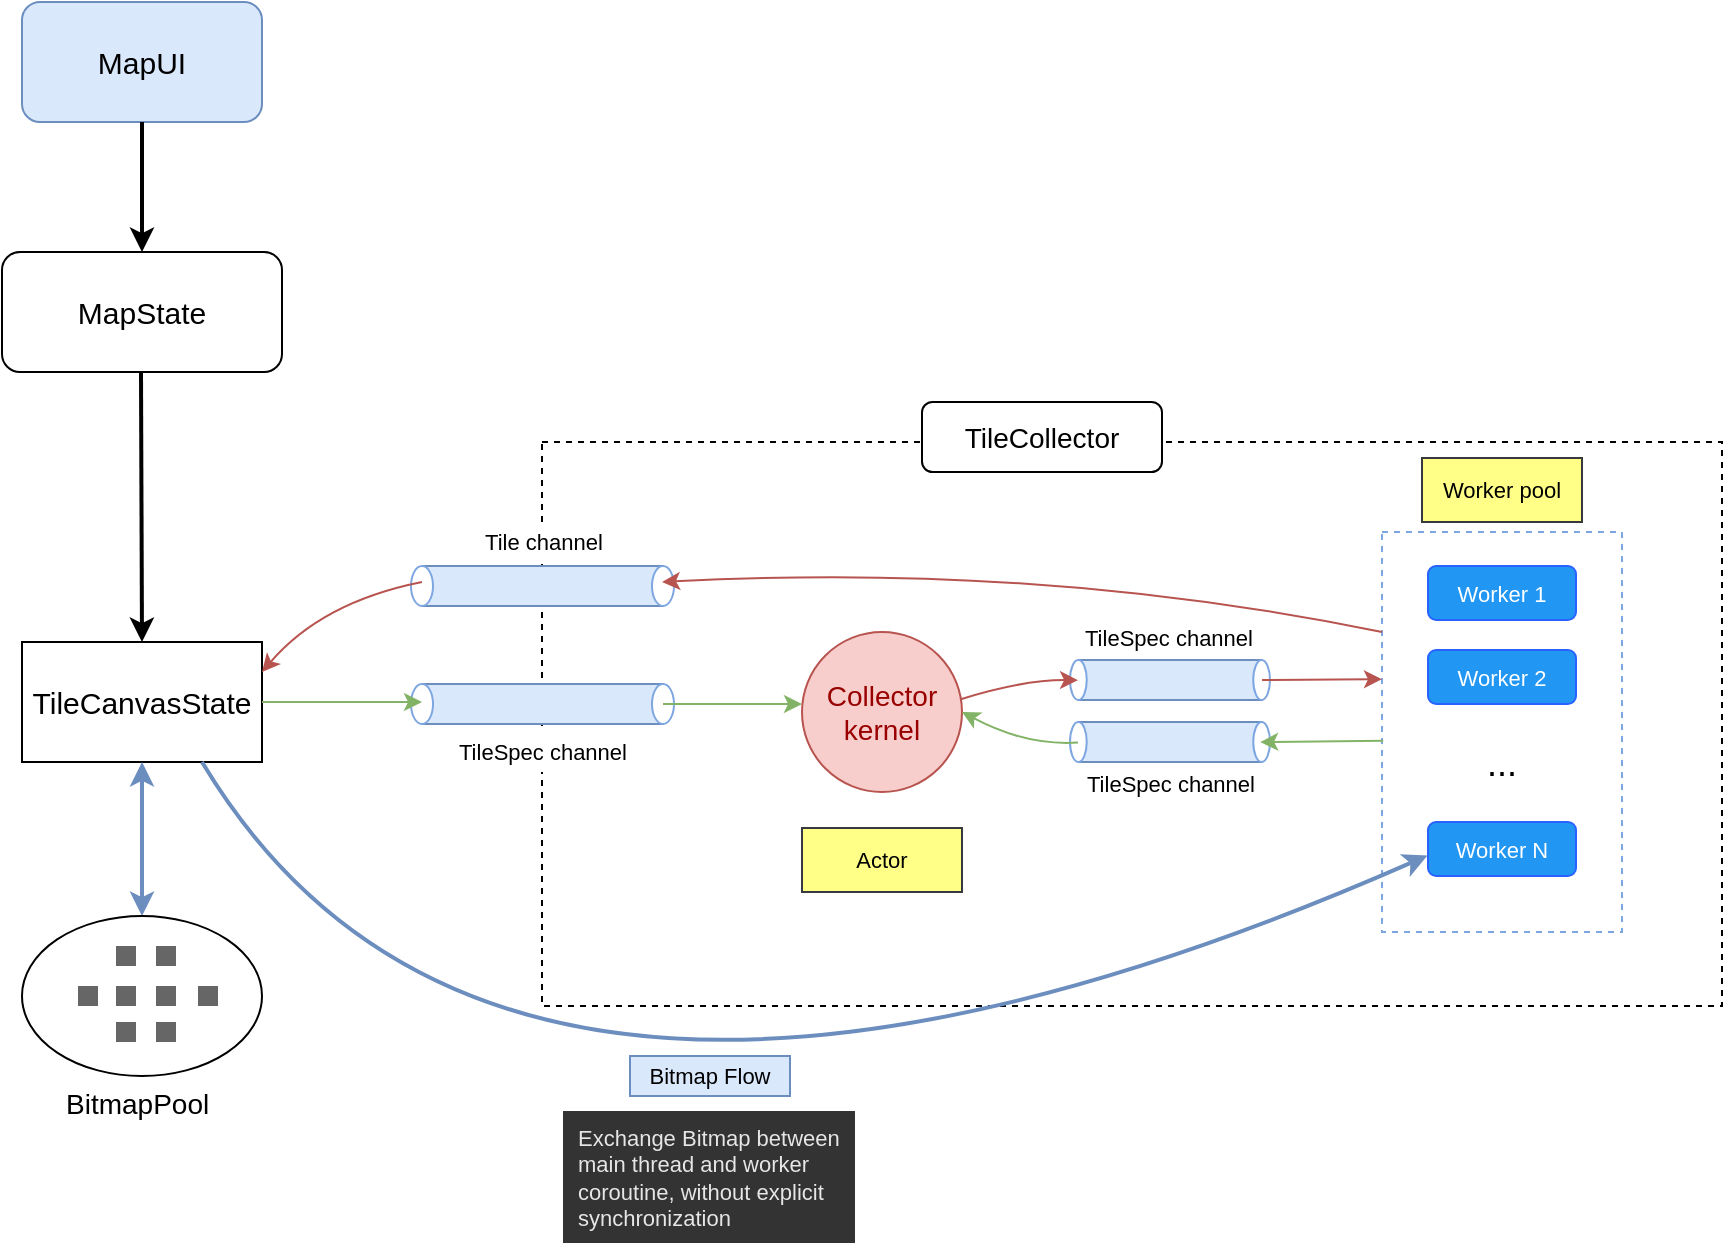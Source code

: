 <mxfile version="14.8.1" type="google"><diagram name="Page-1" id="b33cb84f-bf7a-9ccf-f142-242d16432e5d"><mxGraphModel dx="1977" dy="1073" grid="1" gridSize="10" guides="1" tooltips="1" connect="1" arrows="1" fold="1" page="1" pageScale="1.5" pageWidth="1169" pageHeight="826" background="#ffffff" math="0" shadow="0"><root><mxCell id="0" style=";html=1;"/><mxCell id="1" style=";html=1;" parent="0"/><mxCell id="uWpwz28FaIyUqnYT2B8f-2" value="&lt;font style=&quot;font-size: 15px&quot;&gt;MapUI&lt;/font&gt;" style="rounded=1;whiteSpace=wrap;html=1;fillColor=#dae8fc;strokeColor=#6c8ebf;" parent="1" vertex="1"><mxGeometry x="890" y="180" width="120" height="60" as="geometry"/></mxCell><mxCell id="uWpwz28FaIyUqnYT2B8f-3" value="&lt;font style=&quot;font-size: 15px&quot;&gt;MapState&lt;br&gt;&lt;/font&gt;" style="rounded=1;whiteSpace=wrap;html=1;" parent="1" vertex="1"><mxGeometry x="880" y="305" width="140" height="60" as="geometry"/></mxCell><mxCell id="uWpwz28FaIyUqnYT2B8f-8" value="&lt;font style=&quot;font-size: 15px&quot;&gt;TileCanvasState&lt;/font&gt;" style="rounded=0;whiteSpace=wrap;html=1;" parent="1" vertex="1"><mxGeometry x="890" y="500" width="120" height="60" as="geometry"/></mxCell><mxCell id="uWpwz28FaIyUqnYT2B8f-24" value="BitmapPool&lt;br&gt;" style="text;html=1;resizable=0;points=[];autosize=1;align=left;verticalAlign=top;spacingTop=-4;fontSize=14;" parent="1" vertex="1"><mxGeometry x="910" y="720" width="90" height="20" as="geometry"/></mxCell><mxCell id="uWpwz28FaIyUqnYT2B8f-26" value="" style="endArrow=classic;html=1;strokeWidth=2;fontSize=14;entryX=0.5;entryY=1;entryDx=0;entryDy=0;fillColor=#dae8fc;strokeColor=#6c8ebf;exitX=0.5;exitY=0;exitDx=0;exitDy=0;startArrow=classic;startFill=1;" parent="1" source="uWpwz28FaIyUqnYT2B8f-14" target="uWpwz28FaIyUqnYT2B8f-8" edge="1"><mxGeometry width="50" height="50" relative="1" as="geometry"><mxPoint x="970" y="610" as="sourcePoint"/><mxPoint x="1360.161" y="339.839" as="targetPoint"/></mxGeometry></mxCell><mxCell id="uWpwz28FaIyUqnYT2B8f-27" value="" style="rounded=0;whiteSpace=wrap;html=1;fontSize=14;dashed=1;" parent="1" vertex="1"><mxGeometry x="1150" y="400" width="590" height="282" as="geometry"/></mxCell><mxCell id="uWpwz28FaIyUqnYT2B8f-28" value="TileCollector" style="rounded=1;whiteSpace=wrap;html=1;fontSize=14;" parent="1" vertex="1"><mxGeometry x="1340" y="380" width="120" height="35" as="geometry"/></mxCell><mxCell id="uWpwz28FaIyUqnYT2B8f-18" value="" style="whiteSpace=wrap;html=1;rounded=0;shadow=0;strokeWidth=1;fillColor=#666666;fontSize=24;align=right;strokeColor=none;" parent="1" vertex="1"><mxGeometry x="981" y="657" width="10" height="10" as="geometry"/></mxCell><mxCell id="uWpwz28FaIyUqnYT2B8f-14" value="" style="ellipse;whiteSpace=wrap;html=1;" parent="1" vertex="1"><mxGeometry x="890" y="637" width="120" height="80" as="geometry"/></mxCell><mxCell id="2a5a01dd2e413fbf-12" value="" style="whiteSpace=wrap;html=1;rounded=0;shadow=0;strokeWidth=1;fillColor=#666666;fontSize=24;align=right;strokeColor=none;" parent="1" vertex="1"><mxGeometry x="937" y="652" width="10" height="10" as="geometry"/></mxCell><mxCell id="uWpwz28FaIyUqnYT2B8f-15" value="" style="whiteSpace=wrap;html=1;rounded=0;shadow=0;strokeWidth=1;fillColor=#666666;fontSize=24;align=right;strokeColor=none;" parent="1" vertex="1"><mxGeometry x="957" y="652" width="10" height="10" as="geometry"/></mxCell><mxCell id="uWpwz28FaIyUqnYT2B8f-17" value="" style="whiteSpace=wrap;html=1;rounded=0;shadow=0;strokeWidth=1;fillColor=#666666;fontSize=24;align=right;strokeColor=none;" parent="1" vertex="1"><mxGeometry x="918" y="672" width="10" height="10" as="geometry"/></mxCell><mxCell id="uWpwz28FaIyUqnYT2B8f-19" value="" style="whiteSpace=wrap;html=1;rounded=0;shadow=0;strokeWidth=1;fillColor=#666666;fontSize=24;align=right;strokeColor=none;" parent="1" vertex="1"><mxGeometry x="978" y="672" width="10" height="10" as="geometry"/></mxCell><mxCell id="uWpwz28FaIyUqnYT2B8f-20" value="" style="whiteSpace=wrap;html=1;rounded=0;shadow=0;strokeWidth=1;fillColor=#666666;fontSize=24;align=right;strokeColor=none;" parent="1" vertex="1"><mxGeometry x="937" y="672" width="10" height="10" as="geometry"/></mxCell><mxCell id="uWpwz28FaIyUqnYT2B8f-21" value="" style="whiteSpace=wrap;html=1;rounded=0;shadow=0;strokeWidth=1;fillColor=#666666;fontSize=24;align=right;strokeColor=none;" parent="1" vertex="1"><mxGeometry x="957" y="672" width="10" height="10" as="geometry"/></mxCell><mxCell id="uWpwz28FaIyUqnYT2B8f-22" value="" style="whiteSpace=wrap;html=1;rounded=0;shadow=0;strokeWidth=1;fillColor=#666666;fontSize=24;align=right;strokeColor=none;" parent="1" vertex="1"><mxGeometry x="937" y="690" width="10" height="10" as="geometry"/></mxCell><mxCell id="uWpwz28FaIyUqnYT2B8f-23" value="" style="whiteSpace=wrap;html=1;rounded=0;shadow=0;strokeWidth=1;fillColor=#666666;fontSize=24;align=right;strokeColor=none;" parent="1" vertex="1"><mxGeometry x="957" y="690" width="10" height="10" as="geometry"/></mxCell><mxCell id="uWpwz28FaIyUqnYT2B8f-44" value="" style="group" parent="1" vertex="1" connectable="0"><mxGeometry x="1084.5" y="521" width="131.5" height="20" as="geometry"/></mxCell><mxCell id="uWpwz28FaIyUqnYT2B8f-41" value="" style="rounded=0;whiteSpace=wrap;html=1;fillColor=#dae8fc;strokeColor=#6c8ebf;" parent="uWpwz28FaIyUqnYT2B8f-44" vertex="1"><mxGeometry x="6" width="120" height="20" as="geometry"/></mxCell><mxCell id="uWpwz28FaIyUqnYT2B8f-38" value="" style="ellipse;whiteSpace=wrap;html=1;rounded=1;fontSize=14;strokeColor=#7EA6E0;" parent="uWpwz28FaIyUqnYT2B8f-44" vertex="1"><mxGeometry width="11" height="20" as="geometry"/></mxCell><mxCell id="uWpwz28FaIyUqnYT2B8f-43" value="" style="ellipse;whiteSpace=wrap;html=1;rounded=1;fontSize=14;strokeColor=#7EA6E0;" parent="uWpwz28FaIyUqnYT2B8f-44" vertex="1"><mxGeometry x="120.5" width="11" height="20" as="geometry"/></mxCell><mxCell id="uWpwz28FaIyUqnYT2B8f-45" value="&lt;font color=&quot;#990000&quot;&gt;Collector&lt;br&gt;kernel&lt;br&gt;&lt;/font&gt;" style="ellipse;whiteSpace=wrap;html=1;aspect=fixed;rounded=1;fillColor=#f8cecc;fontSize=14;strokeColor=#b85450;" parent="1" vertex="1"><mxGeometry x="1280" y="495" width="80" height="80" as="geometry"/></mxCell><mxCell id="uWpwz28FaIyUqnYT2B8f-51" value="" style="group" parent="1" vertex="1" connectable="0"><mxGeometry x="1084.5" y="462" width="131.5" height="20" as="geometry"/></mxCell><mxCell id="uWpwz28FaIyUqnYT2B8f-52" value="" style="rounded=0;whiteSpace=wrap;html=1;fillColor=#dae8fc;strokeColor=#6c8ebf;" parent="uWpwz28FaIyUqnYT2B8f-51" vertex="1"><mxGeometry x="6" width="120" height="20" as="geometry"/></mxCell><mxCell id="uWpwz28FaIyUqnYT2B8f-53" value="" style="ellipse;whiteSpace=wrap;html=1;rounded=1;fontSize=14;strokeColor=#7EA6E0;" parent="uWpwz28FaIyUqnYT2B8f-51" vertex="1"><mxGeometry width="11" height="20" as="geometry"/></mxCell><mxCell id="uWpwz28FaIyUqnYT2B8f-54" value="" style="ellipse;whiteSpace=wrap;html=1;rounded=1;fontSize=14;strokeColor=#7EA6E0;" parent="uWpwz28FaIyUqnYT2B8f-51" vertex="1"><mxGeometry x="120.5" width="11" height="20" as="geometry"/></mxCell><mxCell id="uWpwz28FaIyUqnYT2B8f-58" value="TileSpec channel" style="text;html=1;align=center;verticalAlign=middle;whiteSpace=wrap;rounded=0;fontSize=11;fillColor=#ffffff;gradientColor=#ffffff;" parent="1" vertex="1"><mxGeometry x="1100.5" y="545" width="99" height="20" as="geometry"/></mxCell><mxCell id="uWpwz28FaIyUqnYT2B8f-59" value="&lt;font style=&quot;font-size: 11px;&quot;&gt;Tile channel&lt;/font&gt;" style="text;html=1;align=center;verticalAlign=middle;whiteSpace=wrap;rounded=0;fontSize=11;fillColor=#ffffff;" parent="1" vertex="1"><mxGeometry x="1110.5" y="440" width="80" height="20" as="geometry"/></mxCell><mxCell id="uWpwz28FaIyUqnYT2B8f-61" value="" style="rounded=0;whiteSpace=wrap;html=1;strokeColor=#7EA6E0;fillColor=#ffffff;gradientColor=#ffffff;fontSize=11;dashed=1;" parent="1" vertex="1"><mxGeometry x="1570" y="445" width="120" height="200" as="geometry"/></mxCell><mxCell id="uWpwz28FaIyUqnYT2B8f-64" value="Actor" style="rounded=0;whiteSpace=wrap;html=1;strokeColor=#36393d;fillColor=#ffff88;fontSize=11;" parent="1" vertex="1"><mxGeometry x="1280" y="593" width="80" height="32" as="geometry"/></mxCell><mxCell id="uWpwz28FaIyUqnYT2B8f-65" value="Worker pool" style="rounded=0;whiteSpace=wrap;html=1;strokeColor=#36393d;fillColor=#ffff88;fontSize=11;" parent="1" vertex="1"><mxGeometry x="1590" y="408" width="80" height="32" as="geometry"/></mxCell><mxCell id="uWpwz28FaIyUqnYT2B8f-66" value="" style="group" parent="1" vertex="1" connectable="0"><mxGeometry x="1414" y="509" width="100" height="20" as="geometry"/></mxCell><mxCell id="uWpwz28FaIyUqnYT2B8f-67" value="" style="rounded=0;whiteSpace=wrap;html=1;fillColor=#dae8fc;strokeColor=#6c8ebf;" parent="uWpwz28FaIyUqnYT2B8f-66" vertex="1"><mxGeometry x="4.563" width="91.255" height="20" as="geometry"/></mxCell><mxCell id="uWpwz28FaIyUqnYT2B8f-68" value="" style="ellipse;whiteSpace=wrap;html=1;rounded=1;fontSize=14;strokeColor=#7EA6E0;" parent="uWpwz28FaIyUqnYT2B8f-66" vertex="1"><mxGeometry width="8.365" height="20" as="geometry"/></mxCell><mxCell id="uWpwz28FaIyUqnYT2B8f-69" value="" style="ellipse;whiteSpace=wrap;html=1;rounded=1;fontSize=14;strokeColor=#7EA6E0;" parent="uWpwz28FaIyUqnYT2B8f-66" vertex="1"><mxGeometry x="91.635" width="8.365" height="20" as="geometry"/></mxCell><mxCell id="uWpwz28FaIyUqnYT2B8f-70" value="" style="group" parent="1" vertex="1" connectable="0"><mxGeometry x="1414" y="540" width="100" height="20" as="geometry"/></mxCell><mxCell id="uWpwz28FaIyUqnYT2B8f-71" value="" style="rounded=0;whiteSpace=wrap;html=1;fillColor=#dae8fc;strokeColor=#6c8ebf;" parent="uWpwz28FaIyUqnYT2B8f-70" vertex="1"><mxGeometry x="4.563" width="91.255" height="20" as="geometry"/></mxCell><mxCell id="uWpwz28FaIyUqnYT2B8f-72" value="" style="ellipse;whiteSpace=wrap;html=1;rounded=1;fontSize=14;strokeColor=#7EA6E0;" parent="uWpwz28FaIyUqnYT2B8f-70" vertex="1"><mxGeometry width="8.365" height="20" as="geometry"/></mxCell><mxCell id="uWpwz28FaIyUqnYT2B8f-73" value="" style="ellipse;whiteSpace=wrap;html=1;rounded=1;fontSize=14;strokeColor=#7EA6E0;" parent="uWpwz28FaIyUqnYT2B8f-70" vertex="1"><mxGeometry x="91.635" width="8.365" height="20" as="geometry"/></mxCell><mxCell id="uWpwz28FaIyUqnYT2B8f-74" value="" style="curved=1;endArrow=classic;html=1;strokeWidth=1;fontSize=14;entryX=0;entryY=0.5;entryDx=0;entryDy=0;exitX=0.988;exitY=0.372;exitDx=0;exitDy=0;fillColor=#f8cecc;strokeColor=#b85450;exitPerimeter=0;" parent="1" edge="1"><mxGeometry width="50" height="50" relative="1" as="geometry"><mxPoint x="1359.029" y="528.728" as="sourcePoint"/><mxPoint x="1418.015" y="519.068" as="targetPoint"/><Array as="points"><mxPoint x="1390" y="519"/></Array></mxGeometry></mxCell><mxCell id="uWpwz28FaIyUqnYT2B8f-75" value="TileSpec channel" style="text;html=1;align=center;verticalAlign=middle;whiteSpace=wrap;rounded=0;fontSize=11;fillColor=#ffffff;gradientColor=#ffffff;" parent="1" vertex="1"><mxGeometry x="1414" y="488" width="99" height="20" as="geometry"/></mxCell><mxCell id="uWpwz28FaIyUqnYT2B8f-76" value="TileSpec channel" style="text;html=1;align=center;verticalAlign=middle;whiteSpace=wrap;rounded=0;fontSize=11;fillColor=#ffffff;gradientColor=#ffffff;" parent="1" vertex="1"><mxGeometry x="1414.5" y="561" width="99" height="20" as="geometry"/></mxCell><mxCell id="uWpwz28FaIyUqnYT2B8f-77" value="" style="curved=1;endArrow=classic;html=1;strokeWidth=1;fontSize=14;fillColor=#d5e8d4;strokeColor=#82b366;entryX=1;entryY=0.5;entryDx=0;entryDy=0;" parent="1" target="uWpwz28FaIyUqnYT2B8f-45" edge="1"><mxGeometry width="50" height="50" relative="1" as="geometry"><mxPoint x="1418.002" y="550.27" as="sourcePoint"/><mxPoint x="1364.777" y="538.32" as="targetPoint"/><Array as="points"><mxPoint x="1392" y="552"/></Array></mxGeometry></mxCell><mxCell id="uWpwz28FaIyUqnYT2B8f-79" value="" style="endArrow=none;html=1;strokeWidth=1;fontSize=11;entryX=0.005;entryY=0.522;entryDx=0;entryDy=0;entryPerimeter=0;exitX=1;exitY=0.5;exitDx=0;exitDy=0;fillColor=#d5e8d4;strokeColor=#82b366;startArrow=classic;startFill=1;endFill=0;" parent="1" target="uWpwz28FaIyUqnYT2B8f-61" edge="1"><mxGeometry width="50" height="50" relative="1" as="geometry"><mxPoint x="1509.07" y="550.023" as="sourcePoint"/><mxPoint x="1564.651" y="549.558" as="targetPoint"/></mxGeometry></mxCell><mxCell id="uWpwz28FaIyUqnYT2B8f-81" value="" style="endArrow=none;html=1;strokeWidth=1;fontSize=11;fillColor=#f8cecc;strokeColor=#b85450;entryX=1;entryY=0.5;entryDx=0;entryDy=0;exitX=0;exitY=0.368;exitDx=0;exitDy=0;exitPerimeter=0;startArrow=classic;startFill=1;endFill=0;" parent="1" source="uWpwz28FaIyUqnYT2B8f-61" edge="1"><mxGeometry width="50" height="50" relative="1" as="geometry"><mxPoint x="1567.129" y="518.548" as="sourcePoint"/><mxPoint x="1510.032" y="519.032" as="targetPoint"/></mxGeometry></mxCell><mxCell id="uWpwz28FaIyUqnYT2B8f-84" value="Worker 1" style="rounded=1;whiteSpace=wrap;html=1;strokeColor=#2962FF;fillColor=#2196F3;fontSize=11;fontColor=#ffffff;" parent="1" vertex="1"><mxGeometry x="1593" y="462" width="74" height="27" as="geometry"/></mxCell><mxCell id="uWpwz28FaIyUqnYT2B8f-85" value="Worker 2" style="rounded=1;whiteSpace=wrap;html=1;strokeColor=#2962FF;fillColor=#2196F3;fontSize=11;fontColor=#ffffff;" parent="1" vertex="1"><mxGeometry x="1593" y="504" width="74" height="27" as="geometry"/></mxCell><mxCell id="uWpwz28FaIyUqnYT2B8f-86" value="Worker N" style="rounded=1;whiteSpace=wrap;html=1;strokeColor=#2962FF;fillColor=#2196F3;fontSize=11;fontColor=#ffffff;" parent="1" vertex="1"><mxGeometry x="1593" y="590" width="74" height="27" as="geometry"/></mxCell><mxCell id="uWpwz28FaIyUqnYT2B8f-87" value="&lt;font style=&quot;font-size: 18px&quot;&gt;...&lt;/font&gt;" style="text;html=1;strokeColor=none;fillColor=none;align=center;verticalAlign=middle;whiteSpace=wrap;rounded=0;fontSize=11;" parent="1" vertex="1"><mxGeometry x="1610" y="550.5" width="40" height="20" as="geometry"/></mxCell><mxCell id="uWpwz28FaIyUqnYT2B8f-88" value="" style="endArrow=classic;html=1;strokeWidth=2;fontSize=11;entryX=-0.003;entryY=0.621;entryDx=0;entryDy=0;entryPerimeter=0;exitX=0.75;exitY=1;exitDx=0;exitDy=0;curved=1;fillColor=#dae8fc;strokeColor=#6c8ebf;" parent="1" source="uWpwz28FaIyUqnYT2B8f-8" target="uWpwz28FaIyUqnYT2B8f-86" edge="1"><mxGeometry width="50" height="50" relative="1" as="geometry"><mxPoint x="1030" y="710" as="sourcePoint"/><mxPoint x="1080" y="660" as="targetPoint"/><Array as="points"><mxPoint x="1130" y="810"/></Array></mxGeometry></mxCell><mxCell id="uWpwz28FaIyUqnYT2B8f-89" value="Bitmap Flow" style="text;html=1;strokeColor=#6c8ebf;fillColor=#dae8fc;align=center;verticalAlign=middle;whiteSpace=wrap;rounded=0;fontSize=11;" parent="1" vertex="1"><mxGeometry x="1194" y="707" width="80" height="20" as="geometry"/></mxCell><mxCell id="uWpwz28FaIyUqnYT2B8f-90" value="&lt;div style=&quot;text-align: left&quot;&gt;&lt;font color=&quot;#e6e6e6&quot;&gt;&lt;span&gt;Exchange Bitmap&amp;nbsp;&lt;/span&gt;&lt;span&gt;between main thread and worker coroutine, without explicit synchronization&lt;/span&gt;&lt;/font&gt;&lt;/div&gt;" style="text;html=1;strokeColor=#333333;fillColor=#333333;align=center;verticalAlign=middle;whiteSpace=wrap;rounded=0;fontSize=11;fontColor=#333333;spacingLeft=6;" parent="1" vertex="1"><mxGeometry x="1161" y="735" width="145" height="65" as="geometry"/></mxCell><mxCell id="pbnOeG9J59A1iya28iAz-4" value="" style="endArrow=classic;html=1;entryX=0.455;entryY=0.4;entryDx=0;entryDy=0;entryPerimeter=0;exitX=0;exitY=0.25;exitDx=0;exitDy=0;curved=1;fillColor=#f8cecc;strokeColor=#b85450;" parent="1" source="uWpwz28FaIyUqnYT2B8f-61" target="uWpwz28FaIyUqnYT2B8f-54" edge="1"><mxGeometry width="50" height="50" relative="1" as="geometry"><mxPoint x="1270" y="500" as="sourcePoint"/><mxPoint x="1320" y="450" as="targetPoint"/><Array as="points"><mxPoint x="1400" y="460"/></Array></mxGeometry></mxCell><mxCell id="pbnOeG9J59A1iya28iAz-5" value="" style="endArrow=classic;html=1;exitX=0.5;exitY=0.4;exitDx=0;exitDy=0;exitPerimeter=0;entryX=1;entryY=0.25;entryDx=0;entryDy=0;fillColor=#f8cecc;strokeColor=#b85450;curved=1;" parent="1" source="uWpwz28FaIyUqnYT2B8f-53" target="uWpwz28FaIyUqnYT2B8f-8" edge="1"><mxGeometry width="50" height="50" relative="1" as="geometry"><mxPoint x="1040" y="550" as="sourcePoint"/><mxPoint x="1090" y="500" as="targetPoint"/><Array as="points"><mxPoint x="1040" y="480"/></Array></mxGeometry></mxCell><mxCell id="pbnOeG9J59A1iya28iAz-6" value="" style="endArrow=classic;html=1;entryX=0.5;entryY=0.45;entryDx=0;entryDy=0;entryPerimeter=0;exitX=1;exitY=0.5;exitDx=0;exitDy=0;fillColor=#d5e8d4;strokeColor=#82b366;" parent="1" source="uWpwz28FaIyUqnYT2B8f-8" target="uWpwz28FaIyUqnYT2B8f-38" edge="1"><mxGeometry width="50" height="50" relative="1" as="geometry"><mxPoint x="1040" y="590" as="sourcePoint"/><mxPoint x="1090" y="540" as="targetPoint"/></mxGeometry></mxCell><mxCell id="pbnOeG9J59A1iya28iAz-7" value="" style="endArrow=classic;html=1;exitX=1;exitY=0.5;exitDx=0;exitDy=0;fillColor=#d5e8d4;strokeColor=#82b366;" parent="1" edge="1"><mxGeometry width="50" height="50" relative="1" as="geometry"><mxPoint x="1210.5" y="531" as="sourcePoint"/><mxPoint x="1280" y="531" as="targetPoint"/></mxGeometry></mxCell><mxCell id="px6XvvvdvWPCGgtLWONA-1" value="" style="endArrow=classic;html=1;exitX=0.5;exitY=1;exitDx=0;exitDy=0;strokeWidth=2;" edge="1" parent="1" source="uWpwz28FaIyUqnYT2B8f-2" target="uWpwz28FaIyUqnYT2B8f-3"><mxGeometry width="50" height="50" relative="1" as="geometry"><mxPoint x="800" y="330" as="sourcePoint"/><mxPoint x="850" y="280" as="targetPoint"/></mxGeometry></mxCell><mxCell id="px6XvvvdvWPCGgtLWONA-2" value="" style="endArrow=classic;html=1;exitX=0.5;exitY=1;exitDx=0;exitDy=0;strokeWidth=2;entryX=0.5;entryY=0;entryDx=0;entryDy=0;" edge="1" parent="1" target="uWpwz28FaIyUqnYT2B8f-8"><mxGeometry width="50" height="50" relative="1" as="geometry"><mxPoint x="949.5" y="365" as="sourcePoint"/><mxPoint x="949.5" y="430" as="targetPoint"/></mxGeometry></mxCell></root></mxGraphModel></diagram></mxfile>